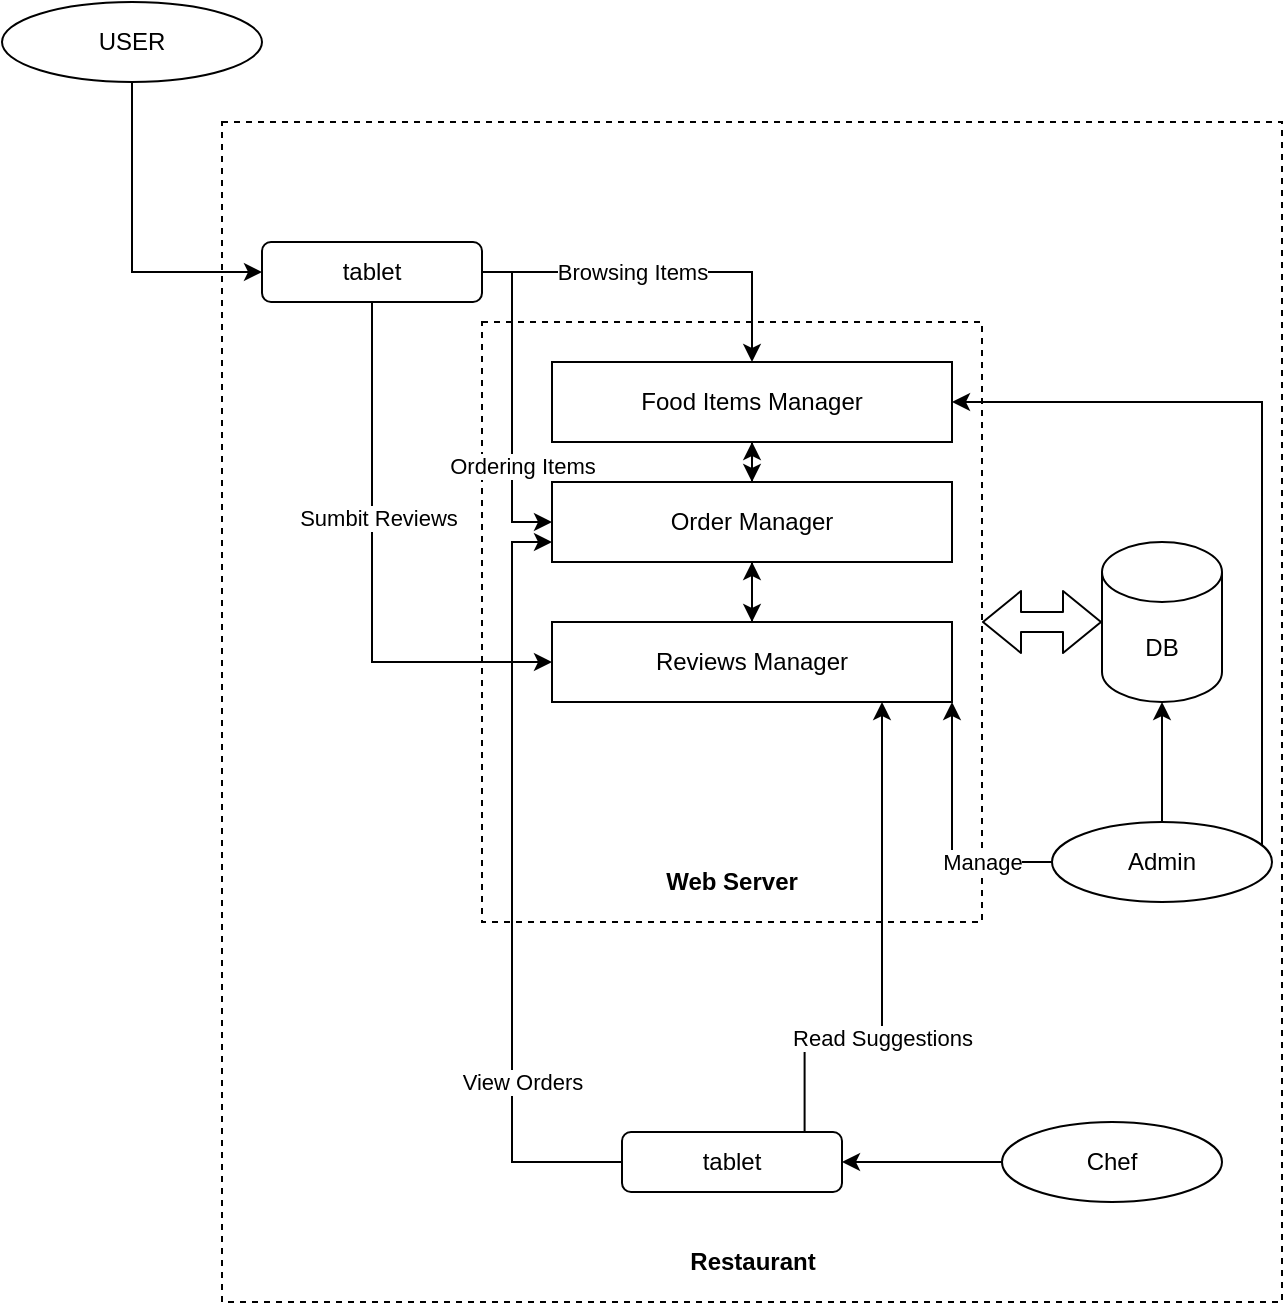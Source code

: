 <mxfile version="15.2.9" type="device"><diagram id="sIiG9jV8HWBnEka_jsrX" name="Page-1"><mxGraphModel dx="1056" dy="600" grid="1" gridSize="10" guides="1" tooltips="1" connect="1" arrows="1" fold="1" page="1" pageScale="1" pageWidth="850" pageHeight="1100" math="0" shadow="0"><root><mxCell id="0"/><mxCell id="1" parent="0"/><mxCell id="nUu9Gm7ckprjKMg67ZHS-6" value="" style="rounded=0;whiteSpace=wrap;html=1;fillColor=none;dashed=1;" vertex="1" parent="1"><mxGeometry x="180" y="140" width="530" height="590" as="geometry"/></mxCell><mxCell id="nUu9Gm7ckprjKMg67ZHS-10" value="" style="rounded=0;whiteSpace=wrap;html=1;fillColor=none;dashed=1;" vertex="1" parent="1"><mxGeometry x="310" y="240" width="250" height="300" as="geometry"/></mxCell><mxCell id="nUu9Gm7ckprjKMg67ZHS-5" style="edgeStyle=orthogonalEdgeStyle;rounded=0;orthogonalLoop=1;jettySize=auto;html=1;entryX=0;entryY=0.5;entryDx=0;entryDy=0;" edge="1" parent="1" source="nUu9Gm7ckprjKMg67ZHS-3" target="nUu9Gm7ckprjKMg67ZHS-4"><mxGeometry relative="1" as="geometry"/></mxCell><mxCell id="nUu9Gm7ckprjKMg67ZHS-3" value="USER" style="ellipse;whiteSpace=wrap;html=1;" vertex="1" parent="1"><mxGeometry x="70" y="80" width="130" height="40" as="geometry"/></mxCell><mxCell id="nUu9Gm7ckprjKMg67ZHS-13" style="edgeStyle=orthogonalEdgeStyle;rounded=0;orthogonalLoop=1;jettySize=auto;html=1;entryX=0.5;entryY=0;entryDx=0;entryDy=0;" edge="1" parent="1" source="nUu9Gm7ckprjKMg67ZHS-4" target="nUu9Gm7ckprjKMg67ZHS-25"><mxGeometry relative="1" as="geometry"/></mxCell><mxCell id="nUu9Gm7ckprjKMg67ZHS-28" value="Browsing Items" style="edgeLabel;html=1;align=center;verticalAlign=middle;resizable=0;points=[];" vertex="1" connectable="0" parent="nUu9Gm7ckprjKMg67ZHS-13"><mxGeometry x="0.18" y="-2" relative="1" as="geometry"><mxPoint x="-31" y="-2" as="offset"/></mxGeometry></mxCell><mxCell id="nUu9Gm7ckprjKMg67ZHS-27" style="edgeStyle=orthogonalEdgeStyle;rounded=0;orthogonalLoop=1;jettySize=auto;html=1;entryX=0;entryY=0.5;entryDx=0;entryDy=0;" edge="1" parent="1" source="nUu9Gm7ckprjKMg67ZHS-4" target="nUu9Gm7ckprjKMg67ZHS-26"><mxGeometry relative="1" as="geometry"><Array as="points"><mxPoint x="325" y="215"/><mxPoint x="325" y="340"/></Array></mxGeometry></mxCell><mxCell id="nUu9Gm7ckprjKMg67ZHS-29" value="Ordering Items" style="edgeLabel;html=1;align=center;verticalAlign=middle;resizable=0;points=[];" vertex="1" connectable="0" parent="nUu9Gm7ckprjKMg67ZHS-27"><mxGeometry x="-0.679" y="1" relative="1" as="geometry"><mxPoint x="4" y="86" as="offset"/></mxGeometry></mxCell><mxCell id="nUu9Gm7ckprjKMg67ZHS-34" style="edgeStyle=orthogonalEdgeStyle;rounded=0;orthogonalLoop=1;jettySize=auto;html=1;entryX=0;entryY=0.5;entryDx=0;entryDy=0;" edge="1" parent="1" source="nUu9Gm7ckprjKMg67ZHS-4" target="nUu9Gm7ckprjKMg67ZHS-30"><mxGeometry relative="1" as="geometry"><Array as="points"><mxPoint x="255" y="410"/></Array></mxGeometry></mxCell><mxCell id="nUu9Gm7ckprjKMg67ZHS-38" value="Sumbit Reviews" style="edgeLabel;html=1;align=center;verticalAlign=middle;resizable=0;points=[];" vertex="1" connectable="0" parent="nUu9Gm7ckprjKMg67ZHS-34"><mxGeometry x="-0.199" y="3" relative="1" as="geometry"><mxPoint as="offset"/></mxGeometry></mxCell><mxCell id="nUu9Gm7ckprjKMg67ZHS-4" value="tablet" style="rounded=1;whiteSpace=wrap;html=1;" vertex="1" parent="1"><mxGeometry x="200" y="200" width="110" height="30" as="geometry"/></mxCell><mxCell id="nUu9Gm7ckprjKMg67ZHS-8" value="&lt;b&gt;Restaurant&lt;/b&gt;" style="text;html=1;strokeColor=none;fillColor=none;align=center;verticalAlign=middle;whiteSpace=wrap;rounded=0;" vertex="1" parent="1"><mxGeometry x="362.5" y="700" width="165" height="20" as="geometry"/></mxCell><mxCell id="nUu9Gm7ckprjKMg67ZHS-11" value="DB" style="shape=cylinder3;whiteSpace=wrap;html=1;boundedLbl=1;backgroundOutline=1;size=15;rounded=1;fillColor=none;" vertex="1" parent="1"><mxGeometry x="620" y="350" width="60" height="80" as="geometry"/></mxCell><mxCell id="nUu9Gm7ckprjKMg67ZHS-12" value="" style="shape=flexArrow;endArrow=classic;startArrow=classic;html=1;exitX=0;exitY=0.5;exitDx=0;exitDy=0;exitPerimeter=0;" edge="1" parent="1" source="nUu9Gm7ckprjKMg67ZHS-11" target="nUu9Gm7ckprjKMg67ZHS-10"><mxGeometry width="100" height="100" relative="1" as="geometry"><mxPoint x="380" y="580" as="sourcePoint"/><mxPoint x="480" y="480" as="targetPoint"/></mxGeometry></mxCell><mxCell id="nUu9Gm7ckprjKMg67ZHS-14" value="&lt;b&gt;Web Server&lt;/b&gt;" style="text;html=1;strokeColor=none;fillColor=none;align=center;verticalAlign=middle;whiteSpace=wrap;rounded=0;" vertex="1" parent="1"><mxGeometry x="395" y="510" width="80" height="20" as="geometry"/></mxCell><mxCell id="nUu9Gm7ckprjKMg67ZHS-17" style="edgeStyle=orthogonalEdgeStyle;rounded=0;orthogonalLoop=1;jettySize=auto;html=1;entryX=0.5;entryY=1;entryDx=0;entryDy=0;entryPerimeter=0;" edge="1" parent="1" source="nUu9Gm7ckprjKMg67ZHS-16" target="nUu9Gm7ckprjKMg67ZHS-11"><mxGeometry relative="1" as="geometry"/></mxCell><mxCell id="nUu9Gm7ckprjKMg67ZHS-18" style="edgeStyle=orthogonalEdgeStyle;rounded=0;orthogonalLoop=1;jettySize=auto;html=1;entryX=1;entryY=1;entryDx=0;entryDy=0;" edge="1" parent="1" source="nUu9Gm7ckprjKMg67ZHS-16" target="nUu9Gm7ckprjKMg67ZHS-30"><mxGeometry relative="1" as="geometry"><Array as="points"><mxPoint x="545" y="510"/></Array></mxGeometry></mxCell><mxCell id="nUu9Gm7ckprjKMg67ZHS-36" value="Manage" style="edgeLabel;html=1;align=center;verticalAlign=middle;resizable=0;points=[];" vertex="1" connectable="0" parent="nUu9Gm7ckprjKMg67ZHS-18"><mxGeometry x="-0.441" y="-2" relative="1" as="geometry"><mxPoint x="1" y="2" as="offset"/></mxGeometry></mxCell><mxCell id="nUu9Gm7ckprjKMg67ZHS-47" style="edgeStyle=orthogonalEdgeStyle;rounded=0;orthogonalLoop=1;jettySize=auto;html=1;entryX=1;entryY=0.5;entryDx=0;entryDy=0;" edge="1" parent="1" source="nUu9Gm7ckprjKMg67ZHS-16" target="nUu9Gm7ckprjKMg67ZHS-25"><mxGeometry relative="1" as="geometry"><Array as="points"><mxPoint x="700" y="280"/></Array></mxGeometry></mxCell><mxCell id="nUu9Gm7ckprjKMg67ZHS-16" value="Admin" style="ellipse;whiteSpace=wrap;html=1;" vertex="1" parent="1"><mxGeometry x="595" y="490" width="110" height="40" as="geometry"/></mxCell><mxCell id="nUu9Gm7ckprjKMg67ZHS-23" style="edgeStyle=orthogonalEdgeStyle;rounded=0;orthogonalLoop=1;jettySize=auto;html=1;entryX=0;entryY=0.75;entryDx=0;entryDy=0;" edge="1" parent="1" source="nUu9Gm7ckprjKMg67ZHS-19" target="nUu9Gm7ckprjKMg67ZHS-26"><mxGeometry relative="1" as="geometry"><Array as="points"><mxPoint x="325" y="660"/><mxPoint x="325" y="350"/></Array></mxGeometry></mxCell><mxCell id="nUu9Gm7ckprjKMg67ZHS-46" value="View Orders" style="edgeLabel;html=1;align=center;verticalAlign=middle;resizable=0;points=[];" vertex="1" connectable="0" parent="nUu9Gm7ckprjKMg67ZHS-23"><mxGeometry x="-0.504" y="-5" relative="1" as="geometry"><mxPoint as="offset"/></mxGeometry></mxCell><mxCell id="nUu9Gm7ckprjKMg67ZHS-19" value="tablet" style="rounded=1;whiteSpace=wrap;html=1;" vertex="1" parent="1"><mxGeometry x="380" y="645" width="110" height="30" as="geometry"/></mxCell><mxCell id="nUu9Gm7ckprjKMg67ZHS-24" style="edgeStyle=orthogonalEdgeStyle;rounded=0;orthogonalLoop=1;jettySize=auto;html=1;" edge="1" parent="1" source="nUu9Gm7ckprjKMg67ZHS-21" target="nUu9Gm7ckprjKMg67ZHS-19"><mxGeometry relative="1" as="geometry"/></mxCell><mxCell id="nUu9Gm7ckprjKMg67ZHS-35" style="edgeStyle=orthogonalEdgeStyle;rounded=0;orthogonalLoop=1;jettySize=auto;html=1;exitX=0.83;exitY=0.015;exitDx=0;exitDy=0;exitPerimeter=0;" edge="1" parent="1" source="nUu9Gm7ckprjKMg67ZHS-19"><mxGeometry relative="1" as="geometry"><mxPoint x="510" y="430" as="targetPoint"/><Array as="points"><mxPoint x="471" y="600"/><mxPoint x="510" y="600"/><mxPoint x="510" y="430"/></Array></mxGeometry></mxCell><mxCell id="nUu9Gm7ckprjKMg67ZHS-37" value="Read Suggestions" style="edgeLabel;html=1;align=center;verticalAlign=middle;resizable=0;points=[];" vertex="1" connectable="0" parent="nUu9Gm7ckprjKMg67ZHS-35"><mxGeometry x="-0.341" y="2" relative="1" as="geometry"><mxPoint as="offset"/></mxGeometry></mxCell><mxCell id="nUu9Gm7ckprjKMg67ZHS-21" value="Chef" style="ellipse;whiteSpace=wrap;html=1;" vertex="1" parent="1"><mxGeometry x="570" y="640" width="110" height="40" as="geometry"/></mxCell><mxCell id="nUu9Gm7ckprjKMg67ZHS-41" style="edgeStyle=orthogonalEdgeStyle;rounded=0;orthogonalLoop=1;jettySize=auto;html=1;" edge="1" parent="1" source="nUu9Gm7ckprjKMg67ZHS-25" target="nUu9Gm7ckprjKMg67ZHS-26"><mxGeometry relative="1" as="geometry"/></mxCell><mxCell id="nUu9Gm7ckprjKMg67ZHS-25" value="Food Items Manager" style="rounded=0;whiteSpace=wrap;html=1;fillColor=none;" vertex="1" parent="1"><mxGeometry x="345" y="260" width="200" height="40" as="geometry"/></mxCell><mxCell id="nUu9Gm7ckprjKMg67ZHS-31" style="edgeStyle=orthogonalEdgeStyle;rounded=0;orthogonalLoop=1;jettySize=auto;html=1;entryX=0.5;entryY=0;entryDx=0;entryDy=0;" edge="1" parent="1" source="nUu9Gm7ckprjKMg67ZHS-26" target="nUu9Gm7ckprjKMg67ZHS-30"><mxGeometry relative="1" as="geometry"/></mxCell><mxCell id="nUu9Gm7ckprjKMg67ZHS-43" style="edgeStyle=orthogonalEdgeStyle;rounded=0;orthogonalLoop=1;jettySize=auto;html=1;exitX=0.5;exitY=0;exitDx=0;exitDy=0;" edge="1" parent="1" source="nUu9Gm7ckprjKMg67ZHS-26"><mxGeometry relative="1" as="geometry"><mxPoint x="445.029" y="300.0" as="targetPoint"/></mxGeometry></mxCell><mxCell id="nUu9Gm7ckprjKMg67ZHS-26" value="Order Manager" style="rounded=0;whiteSpace=wrap;html=1;fillColor=none;" vertex="1" parent="1"><mxGeometry x="345" y="320" width="200" height="40" as="geometry"/></mxCell><mxCell id="nUu9Gm7ckprjKMg67ZHS-32" style="edgeStyle=orthogonalEdgeStyle;rounded=0;orthogonalLoop=1;jettySize=auto;html=1;entryX=0.5;entryY=1;entryDx=0;entryDy=0;" edge="1" parent="1" source="nUu9Gm7ckprjKMg67ZHS-30" target="nUu9Gm7ckprjKMg67ZHS-26"><mxGeometry relative="1" as="geometry"/></mxCell><mxCell id="nUu9Gm7ckprjKMg67ZHS-30" value="Reviews Manager" style="rounded=0;whiteSpace=wrap;html=1;fillColor=none;" vertex="1" parent="1"><mxGeometry x="345" y="390" width="200" height="40" as="geometry"/></mxCell></root></mxGraphModel></diagram></mxfile>